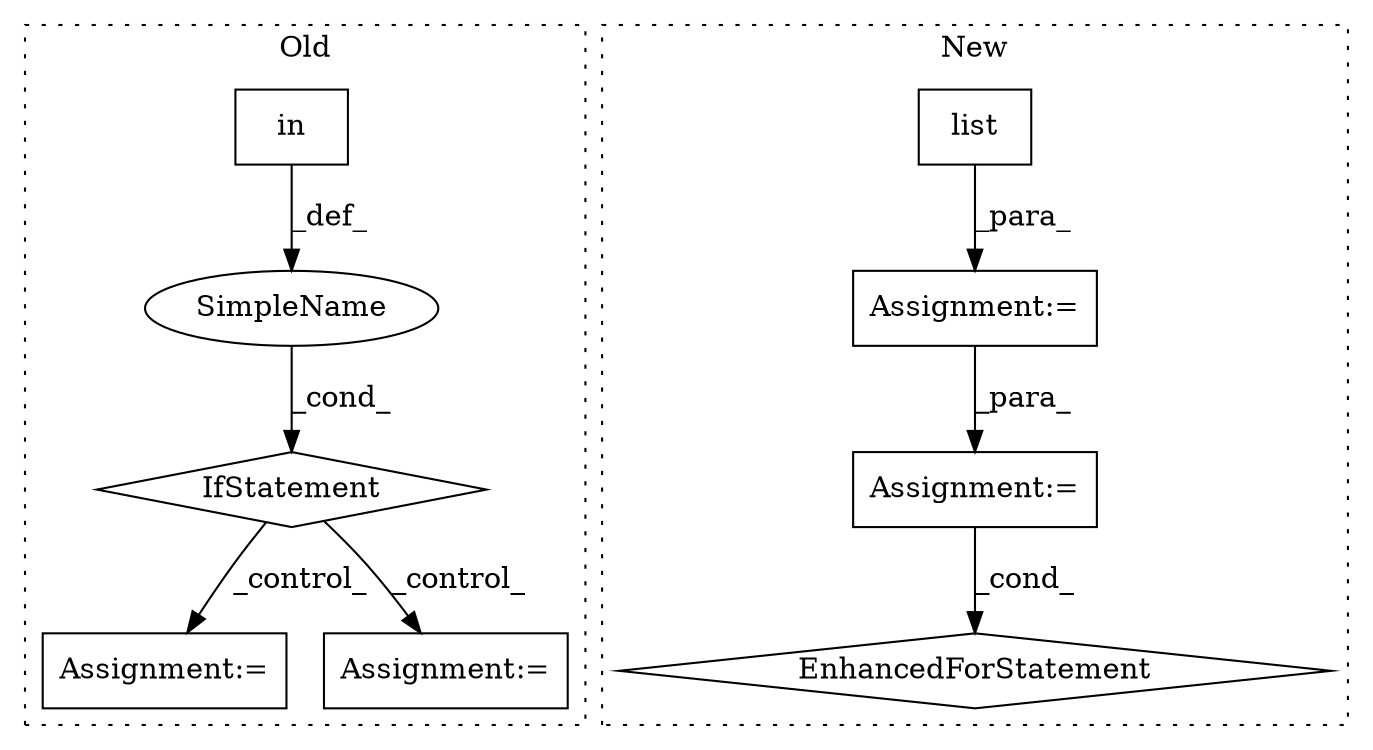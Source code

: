 digraph G {
subgraph cluster0 {
1 [label="in" a="105" s="4785" l="22" shape="box"];
3 [label="IfStatement" a="25" s="4775,4807" l="10,2" shape="diamond"];
5 [label="Assignment:=" a="7" s="4889" l="1" shape="box"];
6 [label="SimpleName" a="42" s="" l="" shape="ellipse"];
7 [label="Assignment:=" a="7" s="4939" l="1" shape="box"];
label = "Old";
style="dotted";
}
subgraph cluster1 {
2 [label="list" a="32" s="3694,3713" l="5,1" shape="box"];
4 [label="Assignment:=" a="7" s="3693" l="1" shape="box"];
8 [label="Assignment:=" a="7" s="3834,3917" l="57,2" shape="box"];
9 [label="EnhancedForStatement" a="70" s="3834,3917" l="57,2" shape="diamond"];
label = "New";
style="dotted";
}
1 -> 6 [label="_def_"];
2 -> 4 [label="_para_"];
3 -> 5 [label="_control_"];
3 -> 7 [label="_control_"];
4 -> 8 [label="_para_"];
6 -> 3 [label="_cond_"];
8 -> 9 [label="_cond_"];
}